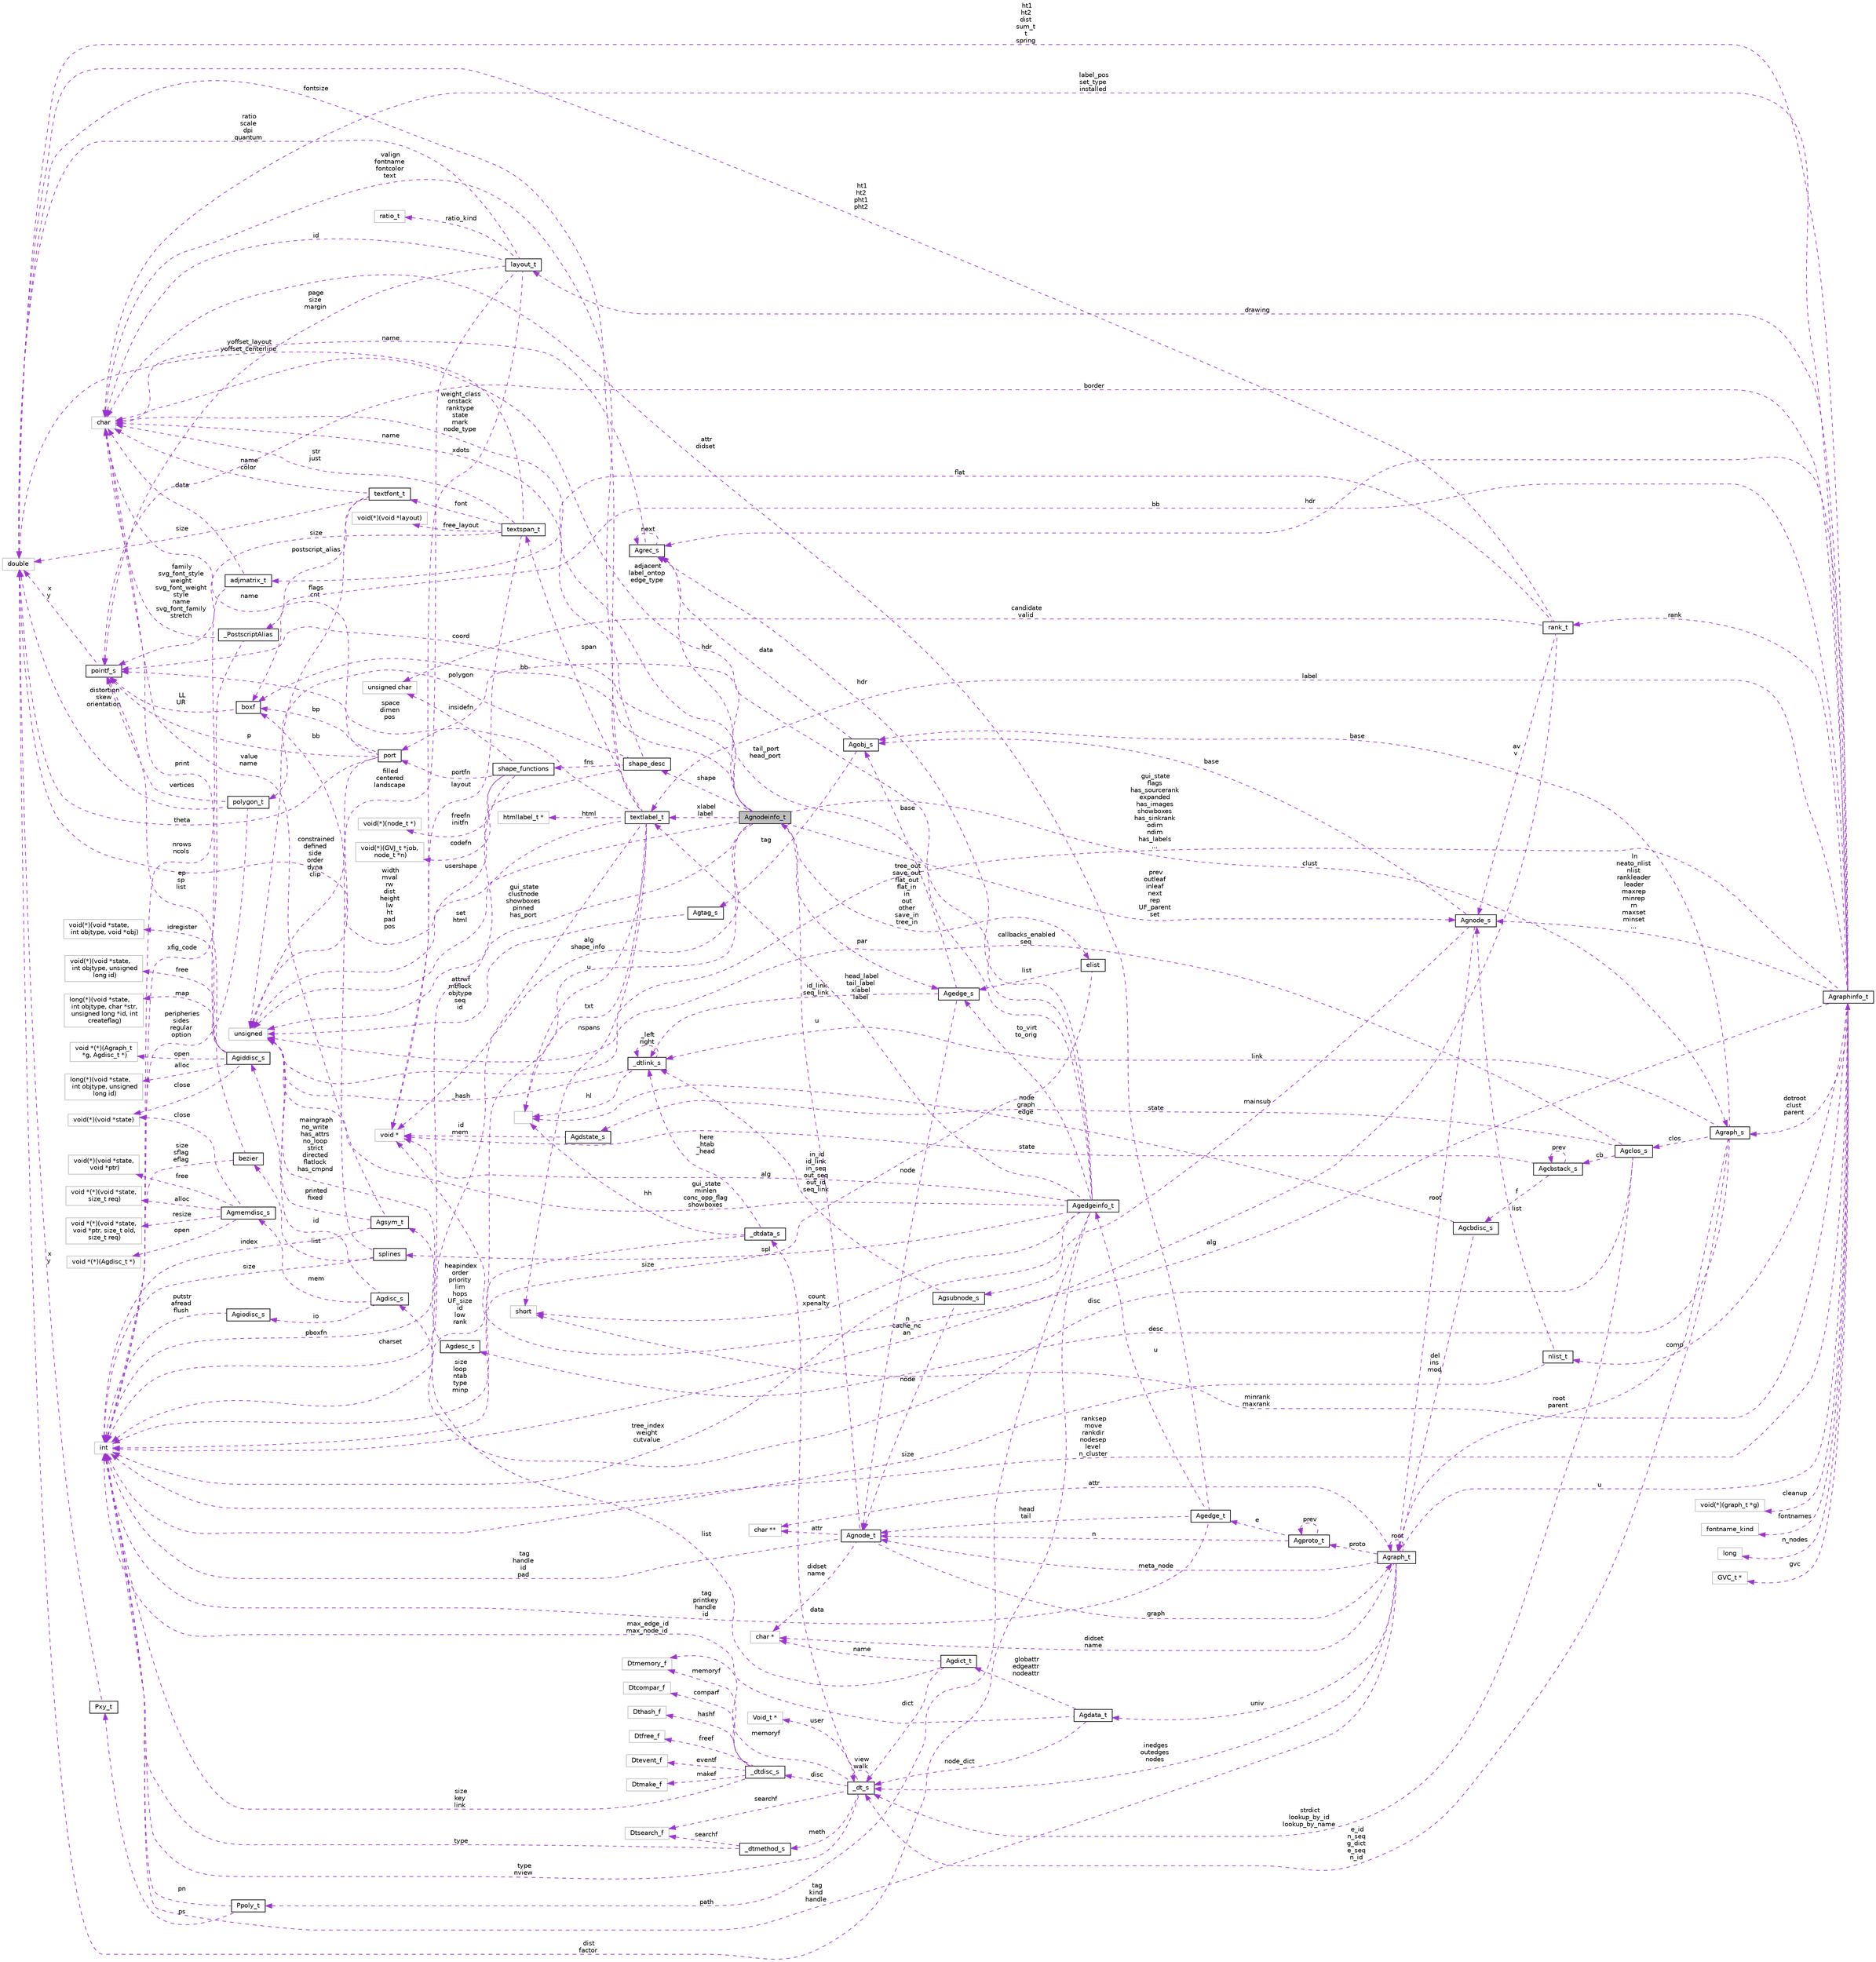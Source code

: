 digraph "Agnodeinfo_t"
{
  bgcolor="transparent";
  edge [fontname="Helvetica",fontsize="10",labelfontname="Helvetica",labelfontsize="10"];
  node [fontname="Helvetica",fontsize="10",shape=record];
  rankdir="LR";
  Node1 [label="Agnodeinfo_t",height=0.2,width=0.4,color="black", fillcolor="grey75", style="filled", fontcolor="black"];
  Node2 -> Node1 [dir="back",color="darkorchid3",fontsize="10",style="dashed",label=" hdr" ,fontname="Helvetica"];
  Node2 [label="Agrec_s",height=0.2,width=0.4,color="black",URL="$structAgrec__s.html"];
  Node2 -> Node2 [dir="back",color="darkorchid3",fontsize="10",style="dashed",label=" next" ,fontname="Helvetica"];
  Node3 -> Node2 [dir="back",color="darkorchid3",fontsize="10",style="dashed",label=" name" ,fontname="Helvetica"];
  Node3 [label="char",height=0.2,width=0.4,color="grey75"];
  Node4 -> Node1 [dir="back",color="darkorchid3",fontsize="10",style="dashed",label=" xlabel\nlabel" ,fontname="Helvetica"];
  Node4 [label="textlabel_t",height=0.2,width=0.4,color="black",URL="$structtextlabel__t.html"];
  Node5 -> Node4 [dir="back",color="darkorchid3",fontsize="10",style="dashed",label=" html" ,fontname="Helvetica"];
  Node5 [label="htmllabel_t *",height=0.2,width=0.4,color="grey75"];
  Node6 -> Node4 [dir="back",color="darkorchid3",fontsize="10",style="dashed",label=" fontsize" ,fontname="Helvetica"];
  Node6 [label="double",height=0.2,width=0.4,color="grey75"];
  Node7 -> Node4 [dir="back",color="darkorchid3",fontsize="10",style="dashed",label=" nspans" ,fontname="Helvetica"];
  Node7 [label="short",height=0.2,width=0.4,color="grey75"];
  Node3 -> Node4 [dir="back",color="darkorchid3",fontsize="10",style="dashed",label=" valign\nfontname\nfontcolor\ntext" ,fontname="Helvetica"];
  Node8 -> Node4 [dir="back",color="darkorchid3",fontsize="10",style="dashed",label=" u" ,fontname="Helvetica"];
  Node8 [label="",height=0.2,width=0.4,color="grey75"];
  Node9 -> Node4 [dir="back",color="darkorchid3",fontsize="10",style="dashed",label=" charset" ,fontname="Helvetica"];
  Node9 [label="int",height=0.2,width=0.4,color="grey75"];
  Node8 -> Node4 [dir="back",color="darkorchid3",fontsize="10",style="dashed",label=" txt" ,fontname="Helvetica"];
  Node10 -> Node4 [dir="back",color="darkorchid3",fontsize="10",style="dashed",label=" set\nhtml" ,fontname="Helvetica"];
  Node10 [label="unsigned",height=0.2,width=0.4,color="grey75"];
  Node11 -> Node4 [dir="back",color="darkorchid3",fontsize="10",style="dashed",label=" span" ,fontname="Helvetica"];
  Node11 [label="textspan_t",height=0.2,width=0.4,color="black",URL="$structtextspan__t.html"];
  Node12 -> Node11 [dir="back",color="darkorchid3",fontsize="10",style="dashed",label=" free_layout" ,fontname="Helvetica"];
  Node12 [label="void(*)(void *layout)",height=0.2,width=0.4,color="grey75"];
  Node6 -> Node11 [dir="back",color="darkorchid3",fontsize="10",style="dashed",label=" yoffset_layout\nyoffset_centerline" ,fontname="Helvetica"];
  Node13 -> Node11 [dir="back",color="darkorchid3",fontsize="10",style="dashed",label=" font" ,fontname="Helvetica"];
  Node13 [label="textfont_t",height=0.2,width=0.4,color="black",URL="$structtextfont__t.html"];
  Node6 -> Node13 [dir="back",color="darkorchid3",fontsize="10",style="dashed",label=" size" ,fontname="Helvetica"];
  Node3 -> Node13 [dir="back",color="darkorchid3",fontsize="10",style="dashed",label=" name\ncolor" ,fontname="Helvetica"];
  Node14 -> Node13 [dir="back",color="darkorchid3",fontsize="10",style="dashed",label=" postscript_alias" ,fontname="Helvetica"];
  Node14 [label="_PostscriptAlias",height=0.2,width=0.4,color="black",URL="$struct__PostscriptAlias.html"];
  Node3 -> Node14 [dir="back",color="darkorchid3",fontsize="10",style="dashed",label=" family\nsvg_font_style\nweight\nsvg_font_weight\nstyle\nname\nsvg_font_family\nstretch" ,fontname="Helvetica"];
  Node9 -> Node14 [dir="back",color="darkorchid3",fontsize="10",style="dashed",label=" xfig_code" ,fontname="Helvetica"];
  Node10 -> Node13 [dir="back",color="darkorchid3",fontsize="10",style="dashed",label=" flags\ncnt" ,fontname="Helvetica"];
  Node3 -> Node11 [dir="back",color="darkorchid3",fontsize="10",style="dashed",label=" str\njust" ,fontname="Helvetica"];
  Node15 -> Node11 [dir="back",color="darkorchid3",fontsize="10",style="dashed",label=" layout" ,fontname="Helvetica"];
  Node15 [label="void *",height=0.2,width=0.4,color="grey75"];
  Node16 -> Node11 [dir="back",color="darkorchid3",fontsize="10",style="dashed",label=" size" ,fontname="Helvetica"];
  Node16 [label="pointf_s",height=0.2,width=0.4,color="black",URL="$structpointf__s.html"];
  Node6 -> Node16 [dir="back",color="darkorchid3",fontsize="10",style="dashed",label=" x\ny" ,fontname="Helvetica"];
  Node16 -> Node4 [dir="back",color="darkorchid3",fontsize="10",style="dashed",label=" space\ndimen\npos" ,fontname="Helvetica"];
  Node6 -> Node1 [dir="back",color="darkorchid3",fontsize="10",style="dashed",label=" width\nmval\nrw\ndist\nheight\nlw\nht\npad\npos" ,fontname="Helvetica"];
  Node17 -> Node1 [dir="back",color="darkorchid3",fontsize="10",style="dashed",label=" clust" ,fontname="Helvetica"];
  Node17 [label="Agraph_s",height=0.2,width=0.4,color="black",URL="$structAgraph__s.html"];
  Node18 -> Node17 [dir="back",color="darkorchid3",fontsize="10",style="dashed",label=" link" ,fontname="Helvetica"];
  Node18 [label="_dtlink_s",height=0.2,width=0.4,color="black",URL="$struct__dtlink__s.html"];
  Node18 -> Node18 [dir="back",color="darkorchid3",fontsize="10",style="dashed",label=" _left\nright" ,fontname="Helvetica"];
  Node8 -> Node18 [dir="back",color="darkorchid3",fontsize="10",style="dashed",label=" hl" ,fontname="Helvetica"];
  Node10 -> Node18 [dir="back",color="darkorchid3",fontsize="10",style="dashed",label=" _hash" ,fontname="Helvetica"];
  Node19 -> Node17 [dir="back",color="darkorchid3",fontsize="10",style="dashed",label=" root\nparent" ,fontname="Helvetica"];
  Node19 [label="Agraph_t",height=0.2,width=0.4,color="black",URL="$structAgraph__t.html"];
  Node20 -> Node19 [dir="back",color="darkorchid3",fontsize="10",style="dashed",label=" attr" ,fontname="Helvetica"];
  Node20 [label="char **",height=0.2,width=0.4,color="grey75"];
  Node19 -> Node19 [dir="back",color="darkorchid3",fontsize="10",style="dashed",label=" root" ,fontname="Helvetica"];
  Node21 -> Node19 [dir="back",color="darkorchid3",fontsize="10",style="dashed",label=" meta_node" ,fontname="Helvetica"];
  Node21 [label="Agnode_t",height=0.2,width=0.4,color="black",URL="$structAgnode__t.html"];
  Node1 -> Node21 [dir="back",color="darkorchid3",fontsize="10",style="dashed",label=" u" ,fontname="Helvetica"];
  Node20 -> Node21 [dir="back",color="darkorchid3",fontsize="10",style="dashed",label=" attr" ,fontname="Helvetica"];
  Node19 -> Node21 [dir="back",color="darkorchid3",fontsize="10",style="dashed",label=" graph" ,fontname="Helvetica"];
  Node9 -> Node21 [dir="back",color="darkorchid3",fontsize="10",style="dashed",label=" tag\nhandle\nid\npad" ,fontname="Helvetica"];
  Node22 -> Node21 [dir="back",color="darkorchid3",fontsize="10",style="dashed",label=" didset\nname" ,fontname="Helvetica"];
  Node22 [label="char *",height=0.2,width=0.4,color="grey75"];
  Node23 -> Node19 [dir="back",color="darkorchid3",fontsize="10",style="dashed",label=" u" ,fontname="Helvetica"];
  Node23 [label="Agraphinfo_t",height=0.2,width=0.4,color="black",URL="$structAgraphinfo__t.html"];
  Node24 -> Node23 [dir="back",color="darkorchid3",fontsize="10",style="dashed",label=" cleanup" ,fontname="Helvetica"];
  Node24 [label="void(*)(graph_t *g)",height=0.2,width=0.4,color="grey75"];
  Node2 -> Node23 [dir="back",color="darkorchid3",fontsize="10",style="dashed",label=" hdr" ,fontname="Helvetica"];
  Node25 -> Node23 [dir="back",color="darkorchid3",fontsize="10",style="dashed",label=" rank" ,fontname="Helvetica"];
  Node25 [label="rank_t",height=0.2,width=0.4,color="black",URL="$structrank__t.html"];
  Node6 -> Node25 [dir="back",color="darkorchid3",fontsize="10",style="dashed",label=" ht1\nht2\npht1\npht2" ,fontname="Helvetica"];
  Node26 -> Node25 [dir="back",color="darkorchid3",fontsize="10",style="dashed",label=" candidate\nvalid" ,fontname="Helvetica"];
  Node26 [label="unsigned char",height=0.2,width=0.4,color="grey75"];
  Node27 -> Node25 [dir="back",color="darkorchid3",fontsize="10",style="dashed",label=" av\nv" ,fontname="Helvetica"];
  Node27 [label="Agnode_s",height=0.2,width=0.4,color="black",URL="$structAgnode__s.html"];
  Node19 -> Node27 [dir="back",color="darkorchid3",fontsize="10",style="dashed",label=" root" ,fontname="Helvetica"];
  Node28 -> Node27 [dir="back",color="darkorchid3",fontsize="10",style="dashed",label=" base" ,fontname="Helvetica"];
  Node28 [label="Agobj_s",height=0.2,width=0.4,color="black",URL="$structAgobj__s.html"];
  Node2 -> Node28 [dir="back",color="darkorchid3",fontsize="10",style="dashed",label=" data" ,fontname="Helvetica"];
  Node29 -> Node28 [dir="back",color="darkorchid3",fontsize="10",style="dashed",label=" tag" ,fontname="Helvetica"];
  Node29 [label="Agtag_s",height=0.2,width=0.4,color="black",URL="$structAgtag__s.html"];
  Node10 -> Node29 [dir="back",color="darkorchid3",fontsize="10",style="dashed",label=" attrwf\nmtflock\nobjtype\nseq\nid" ,fontname="Helvetica"];
  Node30 -> Node27 [dir="back",color="darkorchid3",fontsize="10",style="dashed",label=" mainsub" ,fontname="Helvetica"];
  Node30 [label="Agsubnode_s",height=0.2,width=0.4,color="black",URL="$structAgsubnode__s.html"];
  Node18 -> Node30 [dir="back",color="darkorchid3",fontsize="10",style="dashed",label=" in_id\nid_link\nin_seq\nout_seq\nout_id\nseq_link" ,fontname="Helvetica"];
  Node21 -> Node30 [dir="back",color="darkorchid3",fontsize="10",style="dashed",label=" node" ,fontname="Helvetica"];
  Node9 -> Node25 [dir="back",color="darkorchid3",fontsize="10",style="dashed",label=" n\ncache_nc\nan" ,fontname="Helvetica"];
  Node31 -> Node25 [dir="back",color="darkorchid3",fontsize="10",style="dashed",label=" flat" ,fontname="Helvetica"];
  Node31 [label="adjmatrix_t",height=0.2,width=0.4,color="black",URL="$structadjmatrix__t.html"];
  Node3 -> Node31 [dir="back",color="darkorchid3",fontsize="10",style="dashed",label=" data" ,fontname="Helvetica"];
  Node9 -> Node31 [dir="back",color="darkorchid3",fontsize="10",style="dashed",label=" nrows\nncols" ,fontname="Helvetica"];
  Node32 -> Node23 [dir="back",color="darkorchid3",fontsize="10",style="dashed",label=" drawing" ,fontname="Helvetica"];
  Node32 [label="layout_t",height=0.2,width=0.4,color="black",URL="$structlayout__t.html"];
  Node33 -> Node32 [dir="back",color="darkorchid3",fontsize="10",style="dashed",label=" ratio_kind" ,fontname="Helvetica"];
  Node33 [label="ratio_t",height=0.2,width=0.4,color="grey75"];
  Node6 -> Node32 [dir="back",color="darkorchid3",fontsize="10",style="dashed",label=" ratio\nscale\ndpi\nquantum" ,fontname="Helvetica"];
  Node3 -> Node32 [dir="back",color="darkorchid3",fontsize="10",style="dashed",label=" id" ,fontname="Helvetica"];
  Node10 -> Node32 [dir="back",color="darkorchid3",fontsize="10",style="dashed",label=" filled\ncentered\nlandscape" ,fontname="Helvetica"];
  Node15 -> Node32 [dir="back",color="darkorchid3",fontsize="10",style="dashed",label=" xdots" ,fontname="Helvetica"];
  Node16 -> Node32 [dir="back",color="darkorchid3",fontsize="10",style="dashed",label=" page\nsize\nmargin" ,fontname="Helvetica"];
  Node34 -> Node23 [dir="back",color="darkorchid3",fontsize="10",style="dashed",label=" fontnames" ,fontname="Helvetica"];
  Node34 [label="fontname_kind",height=0.2,width=0.4,color="grey75"];
  Node6 -> Node23 [dir="back",color="darkorchid3",fontsize="10",style="dashed",label=" ht1\nht2\ndist\nsum_t\nt\nspring" ,fontname="Helvetica"];
  Node4 -> Node23 [dir="back",color="darkorchid3",fontsize="10",style="dashed",label=" label" ,fontname="Helvetica"];
  Node17 -> Node23 [dir="back",color="darkorchid3",fontsize="10",style="dashed",label=" dotroot\nclust\nparent" ,fontname="Helvetica"];
  Node27 -> Node23 [dir="back",color="darkorchid3",fontsize="10",style="dashed",label=" ln\nneato_nlist\nnlist\nrankleader\nleader\nmaxrep\nminrep\nrn\nmaxset\nminset\n..." ,fontname="Helvetica"];
  Node3 -> Node23 [dir="back",color="darkorchid3",fontsize="10",style="dashed",label=" label_pos\nset_type\ninstalled" ,fontname="Helvetica"];
  Node7 -> Node23 [dir="back",color="darkorchid3",fontsize="10",style="dashed",label=" minrank\nmaxrank" ,fontname="Helvetica"];
  Node35 -> Node23 [dir="back",color="darkorchid3",fontsize="10",style="dashed",label=" comp" ,fontname="Helvetica"];
  Node35 [label="nlist_t",height=0.2,width=0.4,color="black",URL="$structnlist__t.html"];
  Node27 -> Node35 [dir="back",color="darkorchid3",fontsize="10",style="dashed",label=" list" ,fontname="Helvetica"];
  Node9 -> Node35 [dir="back",color="darkorchid3",fontsize="10",style="dashed",label=" size" ,fontname="Helvetica"];
  Node9 -> Node23 [dir="back",color="darkorchid3",fontsize="10",style="dashed",label=" ranksep\nmove\nrankdir\nnodesep\nlevel\nn_cluster" ,fontname="Helvetica"];
  Node36 -> Node23 [dir="back",color="darkorchid3",fontsize="10",style="dashed",label=" bb" ,fontname="Helvetica"];
  Node36 [label="boxf",height=0.2,width=0.4,color="black",URL="$structboxf.html"];
  Node16 -> Node36 [dir="back",color="darkorchid3",fontsize="10",style="dashed",label=" LL\nUR" ,fontname="Helvetica"];
  Node37 -> Node23 [dir="back",color="darkorchid3",fontsize="10",style="dashed",label=" n_nodes" ,fontname="Helvetica"];
  Node37 [label="long",height=0.2,width=0.4,color="grey75"];
  Node10 -> Node23 [dir="back",color="darkorchid3",fontsize="10",style="dashed",label=" gui_state\nflags\nhas_sourcerank\nexpanded\nhas_images\nshowboxes\nhas_sinkrank\nodim\nndim\nhas_labels\n..." ,fontname="Helvetica"];
  Node38 -> Node23 [dir="back",color="darkorchid3",fontsize="10",style="dashed",label=" gvc" ,fontname="Helvetica"];
  Node38 [label="GVC_t *",height=0.2,width=0.4,color="grey75"];
  Node15 -> Node23 [dir="back",color="darkorchid3",fontsize="10",style="dashed",label=" alg" ,fontname="Helvetica"];
  Node16 -> Node23 [dir="back",color="darkorchid3",fontsize="10",style="dashed",label=" border" ,fontname="Helvetica"];
  Node39 -> Node19 [dir="back",color="darkorchid3",fontsize="10",style="dashed",label=" proto" ,fontname="Helvetica"];
  Node39 [label="Agproto_t",height=0.2,width=0.4,color="black",URL="$structAgproto__t.html"];
  Node40 -> Node39 [dir="back",color="darkorchid3",fontsize="10",style="dashed",label=" e" ,fontname="Helvetica"];
  Node40 [label="Agedge_t",height=0.2,width=0.4,color="black",URL="$structAgedge__t.html"];
  Node21 -> Node40 [dir="back",color="darkorchid3",fontsize="10",style="dashed",label=" head\ntail" ,fontname="Helvetica"];
  Node3 -> Node40 [dir="back",color="darkorchid3",fontsize="10",style="dashed",label=" attr\ndidset" ,fontname="Helvetica"];
  Node9 -> Node40 [dir="back",color="darkorchid3",fontsize="10",style="dashed",label=" tag\nprintkey\nhandle\nid" ,fontname="Helvetica"];
  Node41 -> Node40 [dir="back",color="darkorchid3",fontsize="10",style="dashed",label=" u" ,fontname="Helvetica"];
  Node41 [label="Agedgeinfo_t",height=0.2,width=0.4,color="black",URL="$structAgedgeinfo__t.html"];
  Node2 -> Node41 [dir="back",color="darkorchid3",fontsize="10",style="dashed",label=" hdr" ,fontname="Helvetica"];
  Node42 -> Node41 [dir="back",color="darkorchid3",fontsize="10",style="dashed",label=" tail_port\nhead_port" ,fontname="Helvetica"];
  Node42 [label="port",height=0.2,width=0.4,color="black",URL="$structport.html"];
  Node6 -> Node42 [dir="back",color="darkorchid3",fontsize="10",style="dashed",label=" theta" ,fontname="Helvetica"];
  Node3 -> Node42 [dir="back",color="darkorchid3",fontsize="10",style="dashed",label=" name" ,fontname="Helvetica"];
  Node36 -> Node42 [dir="back",color="darkorchid3",fontsize="10",style="dashed",label=" bp" ,fontname="Helvetica"];
  Node10 -> Node42 [dir="back",color="darkorchid3",fontsize="10",style="dashed",label=" constrained\ndefined\nside\norder\ndyna\nclip" ,fontname="Helvetica"];
  Node16 -> Node42 [dir="back",color="darkorchid3",fontsize="10",style="dashed",label=" p" ,fontname="Helvetica"];
  Node43 -> Node41 [dir="back",color="darkorchid3",fontsize="10",style="dashed",label=" path" ,fontname="Helvetica"];
  Node43 [label="Ppoly_t",height=0.2,width=0.4,color="black",URL="$structPpoly__t.html"];
  Node44 -> Node43 [dir="back",color="darkorchid3",fontsize="10",style="dashed",label=" ps" ,fontname="Helvetica"];
  Node44 [label="Pxy_t",height=0.2,width=0.4,color="black",URL="$structPxy__t.html"];
  Node6 -> Node44 [dir="back",color="darkorchid3",fontsize="10",style="dashed",label=" x\ny" ,fontname="Helvetica"];
  Node9 -> Node43 [dir="back",color="darkorchid3",fontsize="10",style="dashed",label=" pn" ,fontname="Helvetica"];
  Node6 -> Node41 [dir="back",color="darkorchid3",fontsize="10",style="dashed",label=" dist\nfactor" ,fontname="Helvetica"];
  Node4 -> Node41 [dir="back",color="darkorchid3",fontsize="10",style="dashed",label=" head_label\ntail_label\nxlabel\nlabel" ,fontname="Helvetica"];
  Node45 -> Node41 [dir="back",color="darkorchid3",fontsize="10",style="dashed",label=" spl" ,fontname="Helvetica"];
  Node45 [label="splines",height=0.2,width=0.4,color="black",URL="$structsplines.html"];
  Node9 -> Node45 [dir="back",color="darkorchid3",fontsize="10",style="dashed",label=" size" ,fontname="Helvetica"];
  Node36 -> Node45 [dir="back",color="darkorchid3",fontsize="10",style="dashed",label=" bb" ,fontname="Helvetica"];
  Node46 -> Node45 [dir="back",color="darkorchid3",fontsize="10",style="dashed",label=" list" ,fontname="Helvetica"];
  Node46 [label="bezier",height=0.2,width=0.4,color="black",URL="$structbezier.html"];
  Node9 -> Node46 [dir="back",color="darkorchid3",fontsize="10",style="dashed",label=" size\nsflag\neflag" ,fontname="Helvetica"];
  Node16 -> Node46 [dir="back",color="darkorchid3",fontsize="10",style="dashed",label=" ep\nsp\nlist" ,fontname="Helvetica"];
  Node7 -> Node41 [dir="back",color="darkorchid3",fontsize="10",style="dashed",label=" count\nxpenalty" ,fontname="Helvetica"];
  Node3 -> Node41 [dir="back",color="darkorchid3",fontsize="10",style="dashed",label=" adjacent\nlabel_ontop\nedge_type" ,fontname="Helvetica"];
  Node9 -> Node41 [dir="back",color="darkorchid3",fontsize="10",style="dashed",label=" tree_index\nweight\ncutvalue" ,fontname="Helvetica"];
  Node10 -> Node41 [dir="back",color="darkorchid3",fontsize="10",style="dashed",label=" gui_state\nminlen\nconc_opp_flag\nshowboxes" ,fontname="Helvetica"];
  Node15 -> Node41 [dir="back",color="darkorchid3",fontsize="10",style="dashed",label=" alg" ,fontname="Helvetica"];
  Node47 -> Node41 [dir="back",color="darkorchid3",fontsize="10",style="dashed",label=" to_virt\nto_orig" ,fontname="Helvetica"];
  Node47 [label="Agedge_s",height=0.2,width=0.4,color="black",URL="$structAgedge__s.html"];
  Node18 -> Node47 [dir="back",color="darkorchid3",fontsize="10",style="dashed",label=" id_link\nseq_link" ,fontname="Helvetica"];
  Node21 -> Node47 [dir="back",color="darkorchid3",fontsize="10",style="dashed",label=" node" ,fontname="Helvetica"];
  Node28 -> Node47 [dir="back",color="darkorchid3",fontsize="10",style="dashed",label=" base" ,fontname="Helvetica"];
  Node21 -> Node39 [dir="back",color="darkorchid3",fontsize="10",style="dashed",label=" n" ,fontname="Helvetica"];
  Node39 -> Node39 [dir="back",color="darkorchid3",fontsize="10",style="dashed",label=" prev" ,fontname="Helvetica"];
  Node48 -> Node19 [dir="back",color="darkorchid3",fontsize="10",style="dashed",label=" univ" ,fontname="Helvetica"];
  Node48 [label="Agdata_t",height=0.2,width=0.4,color="black",URL="$structAgdata__t.html"];
  Node49 -> Node48 [dir="back",color="darkorchid3",fontsize="10",style="dashed",label=" globattr\nedgeattr\nnodeattr" ,fontname="Helvetica"];
  Node49 [label="Agdict_t",height=0.2,width=0.4,color="black",URL="$structAgdict__t.html"];
  Node50 -> Node49 [dir="back",color="darkorchid3",fontsize="10",style="dashed",label=" list" ,fontname="Helvetica"];
  Node50 [label="Agsym_t",height=0.2,width=0.4,color="black",URL="$structAgsym__t.html"];
  Node3 -> Node50 [dir="back",color="darkorchid3",fontsize="10",style="dashed",label=" value\nname" ,fontname="Helvetica"];
  Node9 -> Node50 [dir="back",color="darkorchid3",fontsize="10",style="dashed",label=" index" ,fontname="Helvetica"];
  Node10 -> Node50 [dir="back",color="darkorchid3",fontsize="10",style="dashed",label=" printed\nfixed" ,fontname="Helvetica"];
  Node51 -> Node49 [dir="back",color="darkorchid3",fontsize="10",style="dashed",label=" dict" ,fontname="Helvetica"];
  Node51 [label="_dt_s",height=0.2,width=0.4,color="black",URL="$struct__dt__s.html"];
  Node52 -> Node51 [dir="back",color="darkorchid3",fontsize="10",style="dashed",label=" disc" ,fontname="Helvetica"];
  Node52 [label="_dtdisc_s",height=0.2,width=0.4,color="black",URL="$struct__dtdisc__s.html"];
  Node53 -> Node52 [dir="back",color="darkorchid3",fontsize="10",style="dashed",label=" freef" ,fontname="Helvetica"];
  Node53 [label="Dtfree_f",height=0.2,width=0.4,color="grey75"];
  Node54 -> Node52 [dir="back",color="darkorchid3",fontsize="10",style="dashed",label=" eventf" ,fontname="Helvetica"];
  Node54 [label="Dtevent_f",height=0.2,width=0.4,color="grey75"];
  Node55 -> Node52 [dir="back",color="darkorchid3",fontsize="10",style="dashed",label=" makef" ,fontname="Helvetica"];
  Node55 [label="Dtmake_f",height=0.2,width=0.4,color="grey75"];
  Node56 -> Node52 [dir="back",color="darkorchid3",fontsize="10",style="dashed",label=" comparf" ,fontname="Helvetica"];
  Node56 [label="Dtcompar_f",height=0.2,width=0.4,color="grey75"];
  Node9 -> Node52 [dir="back",color="darkorchid3",fontsize="10",style="dashed",label=" size\nkey\nlink" ,fontname="Helvetica"];
  Node57 -> Node52 [dir="back",color="darkorchid3",fontsize="10",style="dashed",label=" memoryf" ,fontname="Helvetica"];
  Node57 [label="Dtmemory_f",height=0.2,width=0.4,color="grey75"];
  Node58 -> Node52 [dir="back",color="darkorchid3",fontsize="10",style="dashed",label=" hashf" ,fontname="Helvetica"];
  Node58 [label="Dthash_f",height=0.2,width=0.4,color="grey75"];
  Node59 -> Node51 [dir="back",color="darkorchid3",fontsize="10",style="dashed",label=" data" ,fontname="Helvetica"];
  Node59 [label="_dtdata_s",height=0.2,width=0.4,color="black",URL="$struct__dtdata__s.html"];
  Node8 -> Node59 [dir="back",color="darkorchid3",fontsize="10",style="dashed",label=" hh" ,fontname="Helvetica"];
  Node18 -> Node59 [dir="back",color="darkorchid3",fontsize="10",style="dashed",label=" here\n_htab\n_head" ,fontname="Helvetica"];
  Node9 -> Node59 [dir="back",color="darkorchid3",fontsize="10",style="dashed",label=" size\nloop\nntab\ntype\nminp" ,fontname="Helvetica"];
  Node60 -> Node51 [dir="back",color="darkorchid3",fontsize="10",style="dashed",label=" user" ,fontname="Helvetica"];
  Node60 [label="Void_t *",height=0.2,width=0.4,color="grey75"];
  Node9 -> Node51 [dir="back",color="darkorchid3",fontsize="10",style="dashed",label=" type\nnview" ,fontname="Helvetica"];
  Node51 -> Node51 [dir="back",color="darkorchid3",fontsize="10",style="dashed",label=" view\nwalk" ,fontname="Helvetica"];
  Node57 -> Node51 [dir="back",color="darkorchid3",fontsize="10",style="dashed",label=" memoryf" ,fontname="Helvetica"];
  Node61 -> Node51 [dir="back",color="darkorchid3",fontsize="10",style="dashed",label=" searchf" ,fontname="Helvetica"];
  Node61 [label="Dtsearch_f",height=0.2,width=0.4,color="grey75"];
  Node62 -> Node51 [dir="back",color="darkorchid3",fontsize="10",style="dashed",label=" meth" ,fontname="Helvetica"];
  Node62 [label="_dtmethod_s",height=0.2,width=0.4,color="black",URL="$struct__dtmethod__s.html"];
  Node9 -> Node62 [dir="back",color="darkorchid3",fontsize="10",style="dashed",label=" type" ,fontname="Helvetica"];
  Node61 -> Node62 [dir="back",color="darkorchid3",fontsize="10",style="dashed",label=" searchf" ,fontname="Helvetica"];
  Node22 -> Node49 [dir="back",color="darkorchid3",fontsize="10",style="dashed",label=" name" ,fontname="Helvetica"];
  Node9 -> Node48 [dir="back",color="darkorchid3",fontsize="10",style="dashed",label=" max_edge_id\nmax_node_id" ,fontname="Helvetica"];
  Node51 -> Node48 [dir="back",color="darkorchid3",fontsize="10",style="dashed",label=" node_dict" ,fontname="Helvetica"];
  Node9 -> Node19 [dir="back",color="darkorchid3",fontsize="10",style="dashed",label=" tag\nkind\nhandle" ,fontname="Helvetica"];
  Node51 -> Node19 [dir="back",color="darkorchid3",fontsize="10",style="dashed",label=" inedges\noutedges\nnodes" ,fontname="Helvetica"];
  Node22 -> Node19 [dir="back",color="darkorchid3",fontsize="10",style="dashed",label=" didset\nname" ,fontname="Helvetica"];
  Node63 -> Node17 [dir="back",color="darkorchid3",fontsize="10",style="dashed",label=" desc" ,fontname="Helvetica"];
  Node63 [label="Agdesc_s",height=0.2,width=0.4,color="black",URL="$structAgdesc__s.html"];
  Node10 -> Node63 [dir="back",color="darkorchid3",fontsize="10",style="dashed",label=" maingraph\nno_write\nhas_attrs\nno_loop\nstrict\ndirected\nflatlock\nhas_cmpnd" ,fontname="Helvetica"];
  Node28 -> Node17 [dir="back",color="darkorchid3",fontsize="10",style="dashed",label=" base" ,fontname="Helvetica"];
  Node51 -> Node17 [dir="back",color="darkorchid3",fontsize="10",style="dashed",label=" e_id\nn_seq\ng_dict\ne_seq\nn_id" ,fontname="Helvetica"];
  Node64 -> Node17 [dir="back",color="darkorchid3",fontsize="10",style="dashed",label=" clos" ,fontname="Helvetica"];
  Node64 [label="Agclos_s",height=0.2,width=0.4,color="black",URL="$structAgclos__s.html"];
  Node65 -> Node64 [dir="back",color="darkorchid3",fontsize="10",style="dashed",label=" cb" ,fontname="Helvetica"];
  Node65 [label="Agcbstack_s",height=0.2,width=0.4,color="black",URL="$structAgcbstack__s.html"];
  Node65 -> Node65 [dir="back",color="darkorchid3",fontsize="10",style="dashed",label=" prev" ,fontname="Helvetica"];
  Node15 -> Node65 [dir="back",color="darkorchid3",fontsize="10",style="dashed",label=" state" ,fontname="Helvetica"];
  Node66 -> Node65 [dir="back",color="darkorchid3",fontsize="10",style="dashed",label=" f" ,fontname="Helvetica"];
  Node66 [label="Agcbdisc_s",height=0.2,width=0.4,color="black",URL="$structAgcbdisc__s.html"];
  Node19 -> Node66 [dir="back",color="darkorchid3",fontsize="10",style="dashed",label=" del\nins\nmod" ,fontname="Helvetica"];
  Node8 -> Node66 [dir="back",color="darkorchid3",fontsize="10",style="dashed",label=" node\ngraph\nedge" ,fontname="Helvetica"];
  Node67 -> Node64 [dir="back",color="darkorchid3",fontsize="10",style="dashed",label=" disc" ,fontname="Helvetica"];
  Node67 [label="Agdisc_s",height=0.2,width=0.4,color="black",URL="$structAgdisc__s.html"];
  Node68 -> Node67 [dir="back",color="darkorchid3",fontsize="10",style="dashed",label=" io" ,fontname="Helvetica"];
  Node68 [label="Agiodisc_s",height=0.2,width=0.4,color="black",URL="$structAgiodisc__s.html"];
  Node9 -> Node68 [dir="back",color="darkorchid3",fontsize="10",style="dashed",label=" putstr\nafread\nflush" ,fontname="Helvetica"];
  Node69 -> Node67 [dir="back",color="darkorchid3",fontsize="10",style="dashed",label=" id" ,fontname="Helvetica"];
  Node69 [label="Agiddisc_s",height=0.2,width=0.4,color="black",URL="$structAgiddisc__s.html"];
  Node70 -> Node69 [dir="back",color="darkorchid3",fontsize="10",style="dashed",label=" free" ,fontname="Helvetica"];
  Node70 [label="void(*)(void *state,\l int objtype, unsigned\l long id)",height=0.2,width=0.4,color="grey75"];
  Node71 -> Node69 [dir="back",color="darkorchid3",fontsize="10",style="dashed",label=" map" ,fontname="Helvetica"];
  Node71 [label="long(*)(void *state,\l int objtype, char *str,\l unsigned long *id, int\l createflag)",height=0.2,width=0.4,color="grey75"];
  Node72 -> Node69 [dir="back",color="darkorchid3",fontsize="10",style="dashed",label=" open" ,fontname="Helvetica"];
  Node72 [label="void *(*)(Agraph_t\l *g, Agdisc_t *)",height=0.2,width=0.4,color="grey75"];
  Node3 -> Node69 [dir="back",color="darkorchid3",fontsize="10",style="dashed",label=" print" ,fontname="Helvetica"];
  Node73 -> Node69 [dir="back",color="darkorchid3",fontsize="10",style="dashed",label=" alloc" ,fontname="Helvetica"];
  Node73 [label="long(*)(void *state,\l int objtype, unsigned\l long id)",height=0.2,width=0.4,color="grey75"];
  Node74 -> Node69 [dir="back",color="darkorchid3",fontsize="10",style="dashed",label=" close" ,fontname="Helvetica"];
  Node74 [label="void(*)(void *state)",height=0.2,width=0.4,color="grey75"];
  Node75 -> Node69 [dir="back",color="darkorchid3",fontsize="10",style="dashed",label=" idregister" ,fontname="Helvetica"];
  Node75 [label="void(*)(void *state,\l int objtype, void *obj)",height=0.2,width=0.4,color="grey75"];
  Node76 -> Node67 [dir="back",color="darkorchid3",fontsize="10",style="dashed",label=" mem" ,fontname="Helvetica"];
  Node76 [label="Agmemdisc_s",height=0.2,width=0.4,color="black",URL="$structAgmemdisc__s.html"];
  Node77 -> Node76 [dir="back",color="darkorchid3",fontsize="10",style="dashed",label=" free" ,fontname="Helvetica"];
  Node77 [label="void(*)(void *state,\l void *ptr)",height=0.2,width=0.4,color="grey75"];
  Node78 -> Node76 [dir="back",color="darkorchid3",fontsize="10",style="dashed",label=" alloc" ,fontname="Helvetica"];
  Node78 [label="void *(*)(void *state,\l size_t req)",height=0.2,width=0.4,color="grey75"];
  Node74 -> Node76 [dir="back",color="darkorchid3",fontsize="10",style="dashed",label=" close" ,fontname="Helvetica"];
  Node79 -> Node76 [dir="back",color="darkorchid3",fontsize="10",style="dashed",label=" resize" ,fontname="Helvetica"];
  Node79 [label="void *(*)(void *state,\l void *ptr, size_t old,\l size_t req)",height=0.2,width=0.4,color="grey75"];
  Node80 -> Node76 [dir="back",color="darkorchid3",fontsize="10",style="dashed",label=" open" ,fontname="Helvetica"];
  Node80 [label="void *(*)(Agdisc_t *)",height=0.2,width=0.4,color="grey75"];
  Node51 -> Node64 [dir="back",color="darkorchid3",fontsize="10",style="dashed",label=" strdict\nlookup_by_id\nlookup_by_name" ,fontname="Helvetica"];
  Node10 -> Node64 [dir="back",color="darkorchid3",fontsize="10",style="dashed",label=" callbacks_enabled\nseq" ,fontname="Helvetica"];
  Node81 -> Node64 [dir="back",color="darkorchid3",fontsize="10",style="dashed",label=" state" ,fontname="Helvetica"];
  Node81 [label="Agdstate_s",height=0.2,width=0.4,color="black",URL="$structAgdstate__s.html"];
  Node15 -> Node81 [dir="back",color="darkorchid3",fontsize="10",style="dashed",label=" id\nmem" ,fontname="Helvetica"];
  Node27 -> Node1 [dir="back",color="darkorchid3",fontsize="10",style="dashed",label=" prev\noutleaf\ninleaf\nnext\nrep\nUF_parent\nset" ,fontname="Helvetica"];
  Node3 -> Node1 [dir="back",color="darkorchid3",fontsize="10",style="dashed",label=" weight_class\nonstack\nranktype\nstate\nmark\nnode_type" ,fontname="Helvetica"];
  Node9 -> Node1 [dir="back",color="darkorchid3",fontsize="10",style="dashed",label=" heapindex\norder\npriority\nlim\nhops\nUF_size\nid\nlow\nrank" ,fontname="Helvetica"];
  Node36 -> Node1 [dir="back",color="darkorchid3",fontsize="10",style="dashed",label=" bb" ,fontname="Helvetica"];
  Node82 -> Node1 [dir="back",color="darkorchid3",fontsize="10",style="dashed",label=" tree_out\nsave_out\nflat_out\nflat_in\nin\nout\nother\nsave_in\ntree_in" ,fontname="Helvetica"];
  Node82 [label="elist",height=0.2,width=0.4,color="black",URL="$structelist.html"];
  Node9 -> Node82 [dir="back",color="darkorchid3",fontsize="10",style="dashed",label=" size" ,fontname="Helvetica"];
  Node47 -> Node82 [dir="back",color="darkorchid3",fontsize="10",style="dashed",label=" list" ,fontname="Helvetica"];
  Node10 -> Node1 [dir="back",color="darkorchid3",fontsize="10",style="dashed",label=" gui_state\nclustnode\nshowboxes\npinned\nhas_port" ,fontname="Helvetica"];
  Node15 -> Node1 [dir="back",color="darkorchid3",fontsize="10",style="dashed",label=" alg\nshape_info" ,fontname="Helvetica"];
  Node83 -> Node1 [dir="back",color="darkorchid3",fontsize="10",style="dashed",label=" shape" ,fontname="Helvetica"];
  Node83 [label="shape_desc",height=0.2,width=0.4,color="black",URL="$structshape__desc.html"];
  Node3 -> Node83 [dir="back",color="darkorchid3",fontsize="10",style="dashed",label=" name" ,fontname="Helvetica"];
  Node84 -> Node83 [dir="back",color="darkorchid3",fontsize="10",style="dashed",label=" fns" ,fontname="Helvetica"];
  Node84 [label="shape_functions",height=0.2,width=0.4,color="black",URL="$structshape__functions.html"];
  Node42 -> Node84 [dir="back",color="darkorchid3",fontsize="10",style="dashed",label=" portfn" ,fontname="Helvetica"];
  Node26 -> Node84 [dir="back",color="darkorchid3",fontsize="10",style="dashed",label=" insidefn" ,fontname="Helvetica"];
  Node9 -> Node84 [dir="back",color="darkorchid3",fontsize="10",style="dashed",label=" pboxfn" ,fontname="Helvetica"];
  Node85 -> Node84 [dir="back",color="darkorchid3",fontsize="10",style="dashed",label=" freefn\ninitfn" ,fontname="Helvetica"];
  Node85 [label="void(*)(node_t *)",height=0.2,width=0.4,color="grey75"];
  Node86 -> Node84 [dir="back",color="darkorchid3",fontsize="10",style="dashed",label=" codefn" ,fontname="Helvetica"];
  Node86 [label="void(*)(GVJ_t *job,\l node_t *n)",height=0.2,width=0.4,color="grey75"];
  Node87 -> Node83 [dir="back",color="darkorchid3",fontsize="10",style="dashed",label=" polygon" ,fontname="Helvetica"];
  Node87 [label="polygon_t",height=0.2,width=0.4,color="black",URL="$structpolygon__t.html"];
  Node6 -> Node87 [dir="back",color="darkorchid3",fontsize="10",style="dashed",label=" distortion\nskew\norientation" ,fontname="Helvetica"];
  Node9 -> Node87 [dir="back",color="darkorchid3",fontsize="10",style="dashed",label=" peripheries\nsides\nregular\noption" ,fontname="Helvetica"];
  Node16 -> Node87 [dir="back",color="darkorchid3",fontsize="10",style="dashed",label=" vertices" ,fontname="Helvetica"];
  Node10 -> Node83 [dir="back",color="darkorchid3",fontsize="10",style="dashed",label=" usershape" ,fontname="Helvetica"];
  Node47 -> Node1 [dir="back",color="darkorchid3",fontsize="10",style="dashed",label=" par" ,fontname="Helvetica"];
  Node16 -> Node1 [dir="back",color="darkorchid3",fontsize="10",style="dashed",label=" coord" ,fontname="Helvetica"];
}
